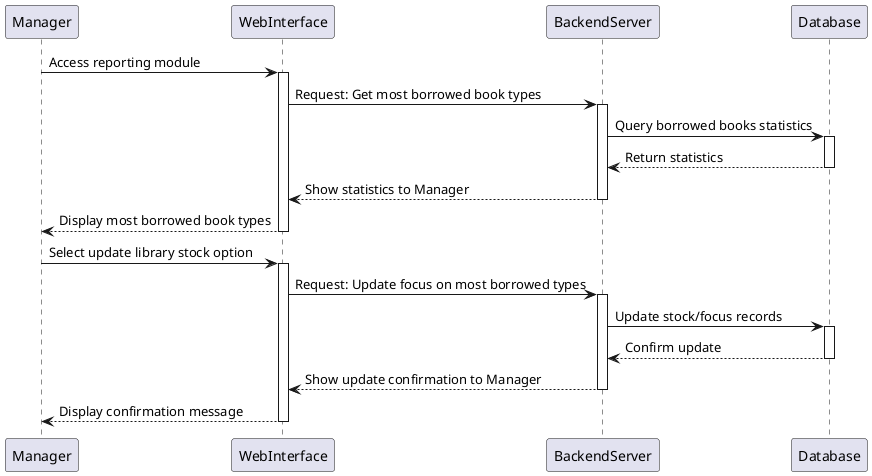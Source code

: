 @startuml
participant Manager as M
participant WebInterface as WI
participant BackendServer as BS
participant Database as DB

M -> WI: Access reporting module
activate WI

WI -> BS: Request: Get most borrowed book types
activate BS

BS -> DB: Query borrowed books statistics
activate DB

DB --> BS: Return statistics
deactivate DB

BS --> WI: Show statistics to Manager
deactivate BS

M <-- WI: Display most borrowed book types
deactivate WI

M -> WI: Select update library stock option
activate WI

WI -> BS: Request: Update focus on most borrowed types
activate BS

BS -> DB: Update stock/focus records
activate DB

DB --> BS: Confirm update
deactivate DB

BS --> WI: Show update confirmation to Manager
deactivate BS

WI --> M: Display confirmation message
deactivate WI

@enduml